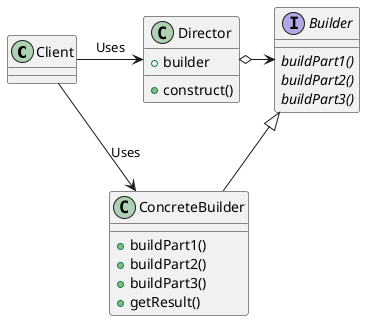 @startuml

class Client
class Director{
    +builder
    +construct()
}
interface Builder{
    {abstract}buildPart1()
    {abstract}buildPart2()
    {abstract}buildPart3()
}
class ConcreteBuilder{
    +buildPart1()
    +buildPart2()
    +buildPart3()
    +getResult()
}
Client -r-> Director: Uses
Director o-r-> Builder
ConcreteBuilder -u-|> Builder
Client --> ConcreteBuilder:Uses
@enduml